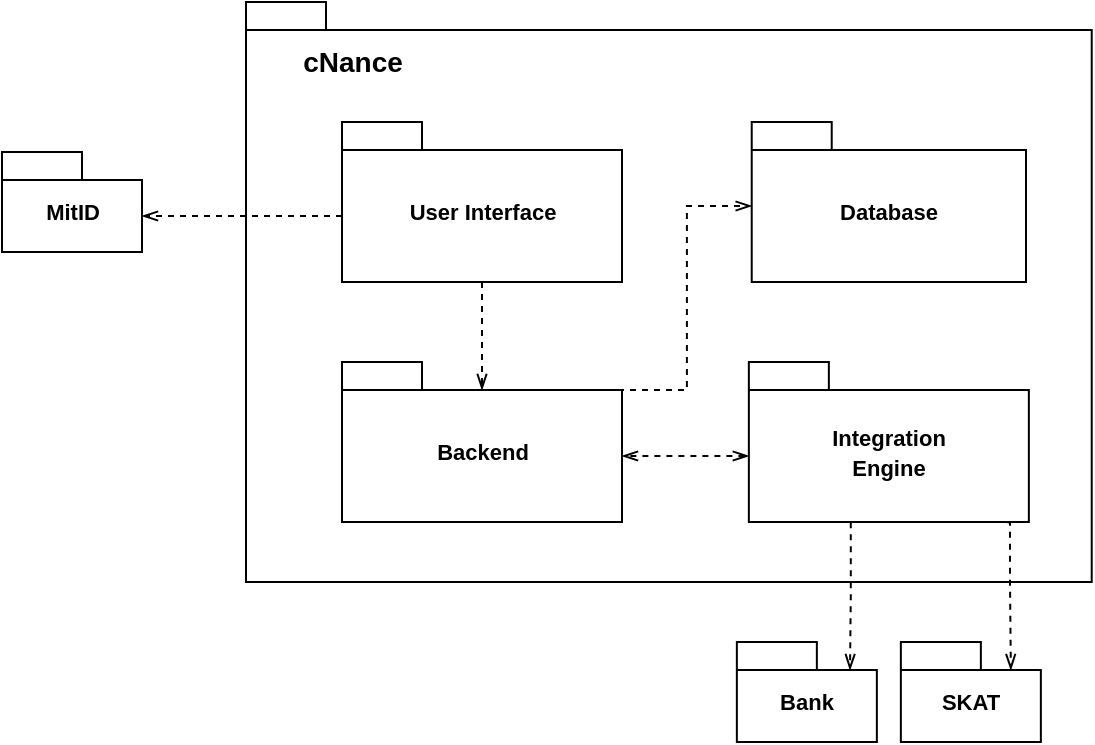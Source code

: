 <mxfile version="17.1.2" type="github">
  <diagram id="C5RBs43oDa-KdzZeNtuy" name="Page-1">
    <mxGraphModel dx="1018" dy="717" grid="1" gridSize="10" guides="1" tooltips="1" connect="1" arrows="1" fold="1" page="1" pageScale="1" pageWidth="827" pageHeight="1169" math="0" shadow="0">
      <root>
        <mxCell id="WIyWlLk6GJQsqaUBKTNV-0" />
        <mxCell id="WIyWlLk6GJQsqaUBKTNV-1" parent="WIyWlLk6GJQsqaUBKTNV-0" />
        <mxCell id="G2g-N142COeZjBBfgXwO-0" value="" style="shape=folder;fontStyle=1;spacingTop=10;tabWidth=40;tabHeight=14;tabPosition=left;html=1;" parent="WIyWlLk6GJQsqaUBKTNV-1" vertex="1">
          <mxGeometry x="202" y="80" width="422.86" height="290" as="geometry" />
        </mxCell>
        <mxCell id="-_it1bzwcyY0k1ue2IHT-7" style="edgeStyle=orthogonalEdgeStyle;rounded=0;orthogonalLoop=1;jettySize=auto;html=1;entryX=0;entryY=0;entryDx=0;entryDy=42;entryPerimeter=0;dashed=1;endArrow=openThin;endFill=0;exitX=0;exitY=0;exitDx=90;exitDy=14;exitPerimeter=0;" parent="WIyWlLk6GJQsqaUBKTNV-1" source="-_it1bzwcyY0k1ue2IHT-0" target="-_it1bzwcyY0k1ue2IHT-3" edge="1">
          <mxGeometry relative="1" as="geometry" />
        </mxCell>
        <mxCell id="-_it1bzwcyY0k1ue2IHT-0" value="&lt;font style=&quot;font-size: 11px&quot;&gt;Backend&lt;/font&gt;" style="shape=folder;fontStyle=1;spacingTop=10;tabWidth=40;tabHeight=14;tabPosition=left;html=1;" parent="WIyWlLk6GJQsqaUBKTNV-1" vertex="1">
          <mxGeometry x="250" y="260" width="140" height="80" as="geometry" />
        </mxCell>
        <mxCell id="G2g-N142COeZjBBfgXwO-10" style="edgeStyle=orthogonalEdgeStyle;rounded=0;orthogonalLoop=1;jettySize=auto;html=1;exitX=0;exitY=0;exitDx=0;exitDy=47;exitPerimeter=0;entryX=0;entryY=0;entryDx=140;entryDy=47;entryPerimeter=0;dashed=1;fontSize=11;endArrow=openThin;endFill=0;startArrow=openThin;startFill=0;" parent="WIyWlLk6GJQsqaUBKTNV-1" source="-_it1bzwcyY0k1ue2IHT-2" target="-_it1bzwcyY0k1ue2IHT-0" edge="1">
          <mxGeometry relative="1" as="geometry" />
        </mxCell>
        <mxCell id="G2g-N142COeZjBBfgXwO-23" style="edgeStyle=orthogonalEdgeStyle;rounded=0;orthogonalLoop=1;jettySize=auto;html=1;exitX=0.364;exitY=1.002;exitDx=0;exitDy=0;exitPerimeter=0;entryX=0;entryY=0;entryDx=55;entryDy=14;entryPerimeter=0;dashed=1;fontSize=11;startArrow=none;startFill=0;endArrow=openThin;endFill=0;" parent="WIyWlLk6GJQsqaUBKTNV-1" source="-_it1bzwcyY0k1ue2IHT-2" edge="1">
          <mxGeometry relative="1" as="geometry">
            <mxPoint x="490.0" y="340" as="sourcePoint" />
            <mxPoint x="504.0" y="414" as="targetPoint" />
            <Array as="points" />
          </mxGeometry>
        </mxCell>
        <mxCell id="G2g-N142COeZjBBfgXwO-25" style="edgeStyle=orthogonalEdgeStyle;rounded=0;orthogonalLoop=1;jettySize=auto;html=1;exitX=0.923;exitY=1.002;exitDx=0;exitDy=0;exitPerimeter=0;entryX=0;entryY=0;entryDx=55;entryDy=14;entryPerimeter=0;dashed=1;fontSize=11;startArrow=none;startFill=0;endArrow=openThin;endFill=0;" parent="WIyWlLk6GJQsqaUBKTNV-1" source="-_it1bzwcyY0k1ue2IHT-2" target="G2g-N142COeZjBBfgXwO-16" edge="1">
          <mxGeometry relative="1" as="geometry">
            <Array as="points">
              <mxPoint x="584" y="340" />
              <mxPoint x="584" y="370" />
            </Array>
          </mxGeometry>
        </mxCell>
        <mxCell id="-_it1bzwcyY0k1ue2IHT-2" value="&lt;font style=&quot;font-size: 11px&quot;&gt;Integration&lt;br&gt;Engine&lt;/font&gt;" style="shape=folder;fontStyle=1;spacingTop=10;tabWidth=40;tabHeight=14;tabPosition=left;html=1;" parent="WIyWlLk6GJQsqaUBKTNV-1" vertex="1">
          <mxGeometry x="453.43" y="260" width="140" height="80" as="geometry" />
        </mxCell>
        <mxCell id="-_it1bzwcyY0k1ue2IHT-3" value="&lt;font style=&quot;font-size: 11px&quot;&gt;Database&lt;/font&gt;" style="shape=folder;fontStyle=1;spacingTop=10;tabWidth=40;tabHeight=14;tabPosition=left;html=1;" parent="WIyWlLk6GJQsqaUBKTNV-1" vertex="1">
          <mxGeometry x="454.86" y="140" width="137.14" height="80" as="geometry" />
        </mxCell>
        <mxCell id="G2g-N142COeZjBBfgXwO-1" value="cNance" style="text;html=1;resizable=0;autosize=1;align=center;verticalAlign=middle;points=[];fillColor=none;strokeColor=none;rounded=0;fontSize=14;fontStyle=1" parent="WIyWlLk6GJQsqaUBKTNV-1" vertex="1">
          <mxGeometry x="219.86" y="100" width="70" height="20" as="geometry" />
        </mxCell>
        <mxCell id="G2g-N142COeZjBBfgXwO-7" style="edgeStyle=orthogonalEdgeStyle;rounded=0;orthogonalLoop=1;jettySize=auto;html=1;dashed=1;fontSize=11;endArrow=openThin;endFill=0;exitX=0.5;exitY=1;exitDx=0;exitDy=0;exitPerimeter=0;" parent="WIyWlLk6GJQsqaUBKTNV-1" source="G2g-N142COeZjBBfgXwO-5" edge="1">
          <mxGeometry relative="1" as="geometry">
            <mxPoint x="320" y="274" as="targetPoint" />
            <Array as="points">
              <mxPoint x="320" y="274" />
            </Array>
          </mxGeometry>
        </mxCell>
        <mxCell id="G2g-N142COeZjBBfgXwO-13" style="edgeStyle=orthogonalEdgeStyle;rounded=0;orthogonalLoop=1;jettySize=auto;html=1;exitX=0;exitY=0;exitDx=0;exitDy=47;exitPerimeter=0;entryX=0;entryY=0;entryDx=70;entryDy=32;entryPerimeter=0;dashed=1;fontSize=11;startArrow=none;startFill=0;endArrow=openThin;endFill=0;" parent="WIyWlLk6GJQsqaUBKTNV-1" source="G2g-N142COeZjBBfgXwO-5" target="G2g-N142COeZjBBfgXwO-11" edge="1">
          <mxGeometry relative="1" as="geometry" />
        </mxCell>
        <mxCell id="G2g-N142COeZjBBfgXwO-5" value="User Interface" style="shape=folder;fontStyle=1;spacingTop=10;tabWidth=40;tabHeight=14;tabPosition=left;html=1;fontSize=11;" parent="WIyWlLk6GJQsqaUBKTNV-1" vertex="1">
          <mxGeometry x="250" y="140" width="140" height="80" as="geometry" />
        </mxCell>
        <mxCell id="G2g-N142COeZjBBfgXwO-11" value="MitID" style="shape=folder;fontStyle=1;spacingTop=10;tabWidth=40;tabHeight=14;tabPosition=left;html=1;fontSize=11;" parent="WIyWlLk6GJQsqaUBKTNV-1" vertex="1">
          <mxGeometry x="80" y="155" width="70" height="50" as="geometry" />
        </mxCell>
        <mxCell id="G2g-N142COeZjBBfgXwO-15" value="Bank" style="shape=folder;fontStyle=1;spacingTop=10;tabWidth=40;tabHeight=14;tabPosition=left;html=1;fontSize=11;" parent="WIyWlLk6GJQsqaUBKTNV-1" vertex="1">
          <mxGeometry x="447.43" y="400" width="70" height="50" as="geometry" />
        </mxCell>
        <mxCell id="G2g-N142COeZjBBfgXwO-16" value="SKAT" style="shape=folder;fontStyle=1;spacingTop=10;tabWidth=40;tabHeight=14;tabPosition=left;html=1;fontSize=11;" parent="WIyWlLk6GJQsqaUBKTNV-1" vertex="1">
          <mxGeometry x="529.43" y="400" width="70" height="50" as="geometry" />
        </mxCell>
      </root>
    </mxGraphModel>
  </diagram>
</mxfile>
